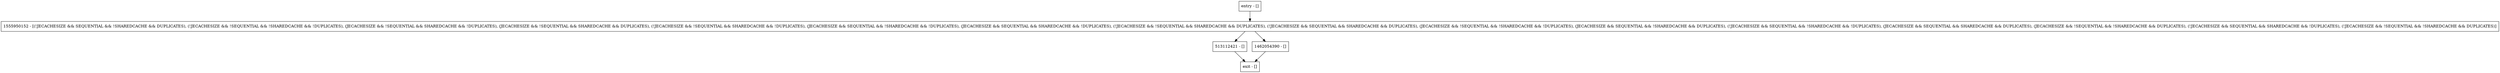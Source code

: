 digraph getNonNullEnvImpl {
node [shape=record];
entry [label="entry - []"];
exit [label="exit - []"];
513112421 [label="513112421 - []"];
1462054390 [label="1462054390 - []"];
1555950152 [label="1555950152 - [(!JECACHESIZE && SEQUENTIAL && !SHAREDCACHE && DUPLICATES), (!JECACHESIZE && !SEQUENTIAL && !SHAREDCACHE && !DUPLICATES), (JECACHESIZE && !SEQUENTIAL && SHAREDCACHE && !DUPLICATES), (JECACHESIZE && !SEQUENTIAL && SHAREDCACHE && DUPLICATES), (!JECACHESIZE && !SEQUENTIAL && SHAREDCACHE && !DUPLICATES), (JECACHESIZE && SEQUENTIAL && !SHAREDCACHE && !DUPLICATES), (JECACHESIZE && SEQUENTIAL && SHAREDCACHE && !DUPLICATES), (!JECACHESIZE && !SEQUENTIAL && SHAREDCACHE && DUPLICATES), (!JECACHESIZE && SEQUENTIAL && SHAREDCACHE && DUPLICATES), (JECACHESIZE && !SEQUENTIAL && !SHAREDCACHE && !DUPLICATES), (JECACHESIZE && SEQUENTIAL && !SHAREDCACHE && DUPLICATES), (!JECACHESIZE && SEQUENTIAL && !SHAREDCACHE && !DUPLICATES), (JECACHESIZE && SEQUENTIAL && SHAREDCACHE && DUPLICATES), (JECACHESIZE && !SEQUENTIAL && !SHAREDCACHE && DUPLICATES), (!JECACHESIZE && SEQUENTIAL && SHAREDCACHE && !DUPLICATES), (!JECACHESIZE && !SEQUENTIAL && !SHAREDCACHE && DUPLICATES)]"];
entry;
exit;
entry -> 1555950152;
513112421 -> exit;
1462054390 -> exit;
1555950152 -> 513112421;
1555950152 -> 1462054390;
}
